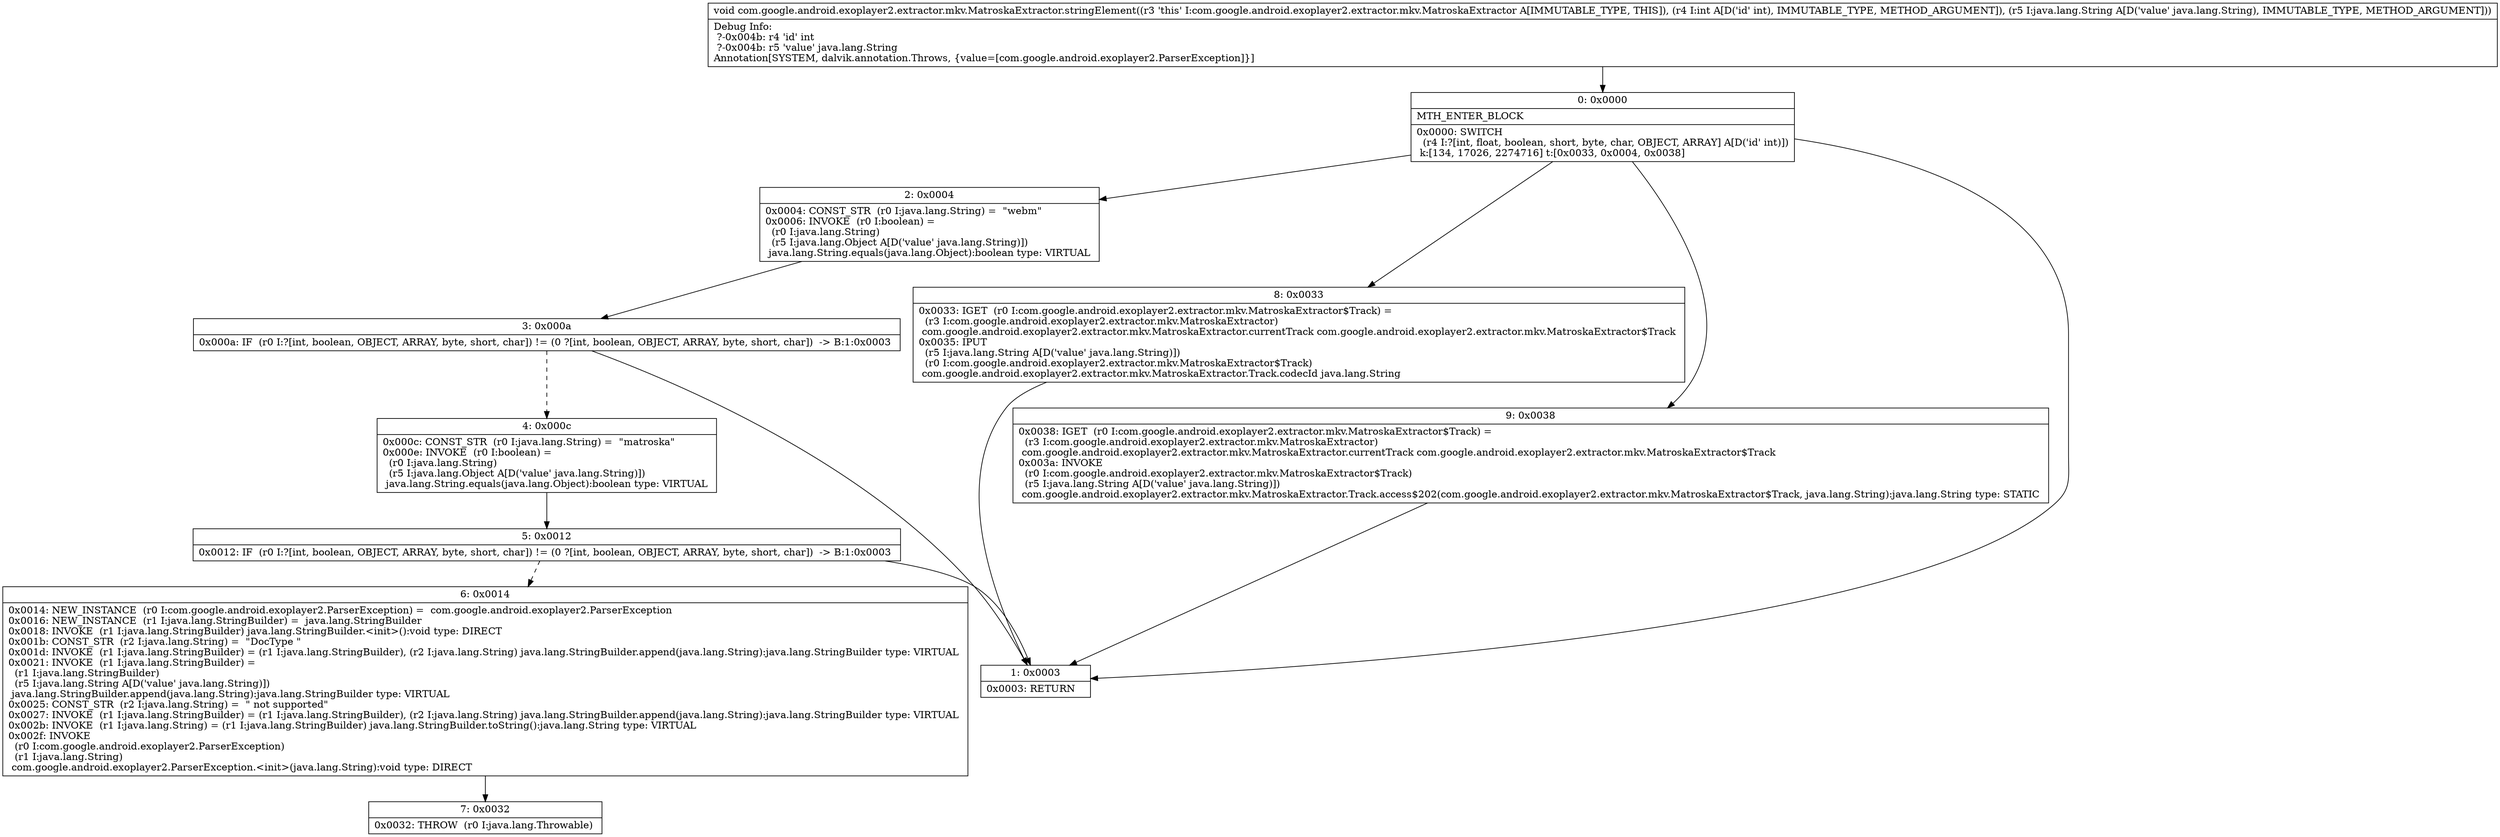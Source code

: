 digraph "CFG forcom.google.android.exoplayer2.extractor.mkv.MatroskaExtractor.stringElement(ILjava\/lang\/String;)V" {
Node_0 [shape=record,label="{0\:\ 0x0000|MTH_ENTER_BLOCK\l|0x0000: SWITCH  \l  (r4 I:?[int, float, boolean, short, byte, char, OBJECT, ARRAY] A[D('id' int)])\l k:[134, 17026, 2274716] t:[0x0033, 0x0004, 0x0038] \l}"];
Node_1 [shape=record,label="{1\:\ 0x0003|0x0003: RETURN   \l}"];
Node_2 [shape=record,label="{2\:\ 0x0004|0x0004: CONST_STR  (r0 I:java.lang.String) =  \"webm\" \l0x0006: INVOKE  (r0 I:boolean) = \l  (r0 I:java.lang.String)\l  (r5 I:java.lang.Object A[D('value' java.lang.String)])\l java.lang.String.equals(java.lang.Object):boolean type: VIRTUAL \l}"];
Node_3 [shape=record,label="{3\:\ 0x000a|0x000a: IF  (r0 I:?[int, boolean, OBJECT, ARRAY, byte, short, char]) != (0 ?[int, boolean, OBJECT, ARRAY, byte, short, char])  \-\> B:1:0x0003 \l}"];
Node_4 [shape=record,label="{4\:\ 0x000c|0x000c: CONST_STR  (r0 I:java.lang.String) =  \"matroska\" \l0x000e: INVOKE  (r0 I:boolean) = \l  (r0 I:java.lang.String)\l  (r5 I:java.lang.Object A[D('value' java.lang.String)])\l java.lang.String.equals(java.lang.Object):boolean type: VIRTUAL \l}"];
Node_5 [shape=record,label="{5\:\ 0x0012|0x0012: IF  (r0 I:?[int, boolean, OBJECT, ARRAY, byte, short, char]) != (0 ?[int, boolean, OBJECT, ARRAY, byte, short, char])  \-\> B:1:0x0003 \l}"];
Node_6 [shape=record,label="{6\:\ 0x0014|0x0014: NEW_INSTANCE  (r0 I:com.google.android.exoplayer2.ParserException) =  com.google.android.exoplayer2.ParserException \l0x0016: NEW_INSTANCE  (r1 I:java.lang.StringBuilder) =  java.lang.StringBuilder \l0x0018: INVOKE  (r1 I:java.lang.StringBuilder) java.lang.StringBuilder.\<init\>():void type: DIRECT \l0x001b: CONST_STR  (r2 I:java.lang.String) =  \"DocType \" \l0x001d: INVOKE  (r1 I:java.lang.StringBuilder) = (r1 I:java.lang.StringBuilder), (r2 I:java.lang.String) java.lang.StringBuilder.append(java.lang.String):java.lang.StringBuilder type: VIRTUAL \l0x0021: INVOKE  (r1 I:java.lang.StringBuilder) = \l  (r1 I:java.lang.StringBuilder)\l  (r5 I:java.lang.String A[D('value' java.lang.String)])\l java.lang.StringBuilder.append(java.lang.String):java.lang.StringBuilder type: VIRTUAL \l0x0025: CONST_STR  (r2 I:java.lang.String) =  \" not supported\" \l0x0027: INVOKE  (r1 I:java.lang.StringBuilder) = (r1 I:java.lang.StringBuilder), (r2 I:java.lang.String) java.lang.StringBuilder.append(java.lang.String):java.lang.StringBuilder type: VIRTUAL \l0x002b: INVOKE  (r1 I:java.lang.String) = (r1 I:java.lang.StringBuilder) java.lang.StringBuilder.toString():java.lang.String type: VIRTUAL \l0x002f: INVOKE  \l  (r0 I:com.google.android.exoplayer2.ParserException)\l  (r1 I:java.lang.String)\l com.google.android.exoplayer2.ParserException.\<init\>(java.lang.String):void type: DIRECT \l}"];
Node_7 [shape=record,label="{7\:\ 0x0032|0x0032: THROW  (r0 I:java.lang.Throwable) \l}"];
Node_8 [shape=record,label="{8\:\ 0x0033|0x0033: IGET  (r0 I:com.google.android.exoplayer2.extractor.mkv.MatroskaExtractor$Track) = \l  (r3 I:com.google.android.exoplayer2.extractor.mkv.MatroskaExtractor)\l com.google.android.exoplayer2.extractor.mkv.MatroskaExtractor.currentTrack com.google.android.exoplayer2.extractor.mkv.MatroskaExtractor$Track \l0x0035: IPUT  \l  (r5 I:java.lang.String A[D('value' java.lang.String)])\l  (r0 I:com.google.android.exoplayer2.extractor.mkv.MatroskaExtractor$Track)\l com.google.android.exoplayer2.extractor.mkv.MatroskaExtractor.Track.codecId java.lang.String \l}"];
Node_9 [shape=record,label="{9\:\ 0x0038|0x0038: IGET  (r0 I:com.google.android.exoplayer2.extractor.mkv.MatroskaExtractor$Track) = \l  (r3 I:com.google.android.exoplayer2.extractor.mkv.MatroskaExtractor)\l com.google.android.exoplayer2.extractor.mkv.MatroskaExtractor.currentTrack com.google.android.exoplayer2.extractor.mkv.MatroskaExtractor$Track \l0x003a: INVOKE  \l  (r0 I:com.google.android.exoplayer2.extractor.mkv.MatroskaExtractor$Track)\l  (r5 I:java.lang.String A[D('value' java.lang.String)])\l com.google.android.exoplayer2.extractor.mkv.MatroskaExtractor.Track.access$202(com.google.android.exoplayer2.extractor.mkv.MatroskaExtractor$Track, java.lang.String):java.lang.String type: STATIC \l}"];
MethodNode[shape=record,label="{void com.google.android.exoplayer2.extractor.mkv.MatroskaExtractor.stringElement((r3 'this' I:com.google.android.exoplayer2.extractor.mkv.MatroskaExtractor A[IMMUTABLE_TYPE, THIS]), (r4 I:int A[D('id' int), IMMUTABLE_TYPE, METHOD_ARGUMENT]), (r5 I:java.lang.String A[D('value' java.lang.String), IMMUTABLE_TYPE, METHOD_ARGUMENT]))  | Debug Info:\l  ?\-0x004b: r4 'id' int\l  ?\-0x004b: r5 'value' java.lang.String\lAnnotation[SYSTEM, dalvik.annotation.Throws, \{value=[com.google.android.exoplayer2.ParserException]\}]\l}"];
MethodNode -> Node_0;
Node_0 -> Node_1;
Node_0 -> Node_2;
Node_0 -> Node_8;
Node_0 -> Node_9;
Node_2 -> Node_3;
Node_3 -> Node_1;
Node_3 -> Node_4[style=dashed];
Node_4 -> Node_5;
Node_5 -> Node_1;
Node_5 -> Node_6[style=dashed];
Node_6 -> Node_7;
Node_8 -> Node_1;
Node_9 -> Node_1;
}

